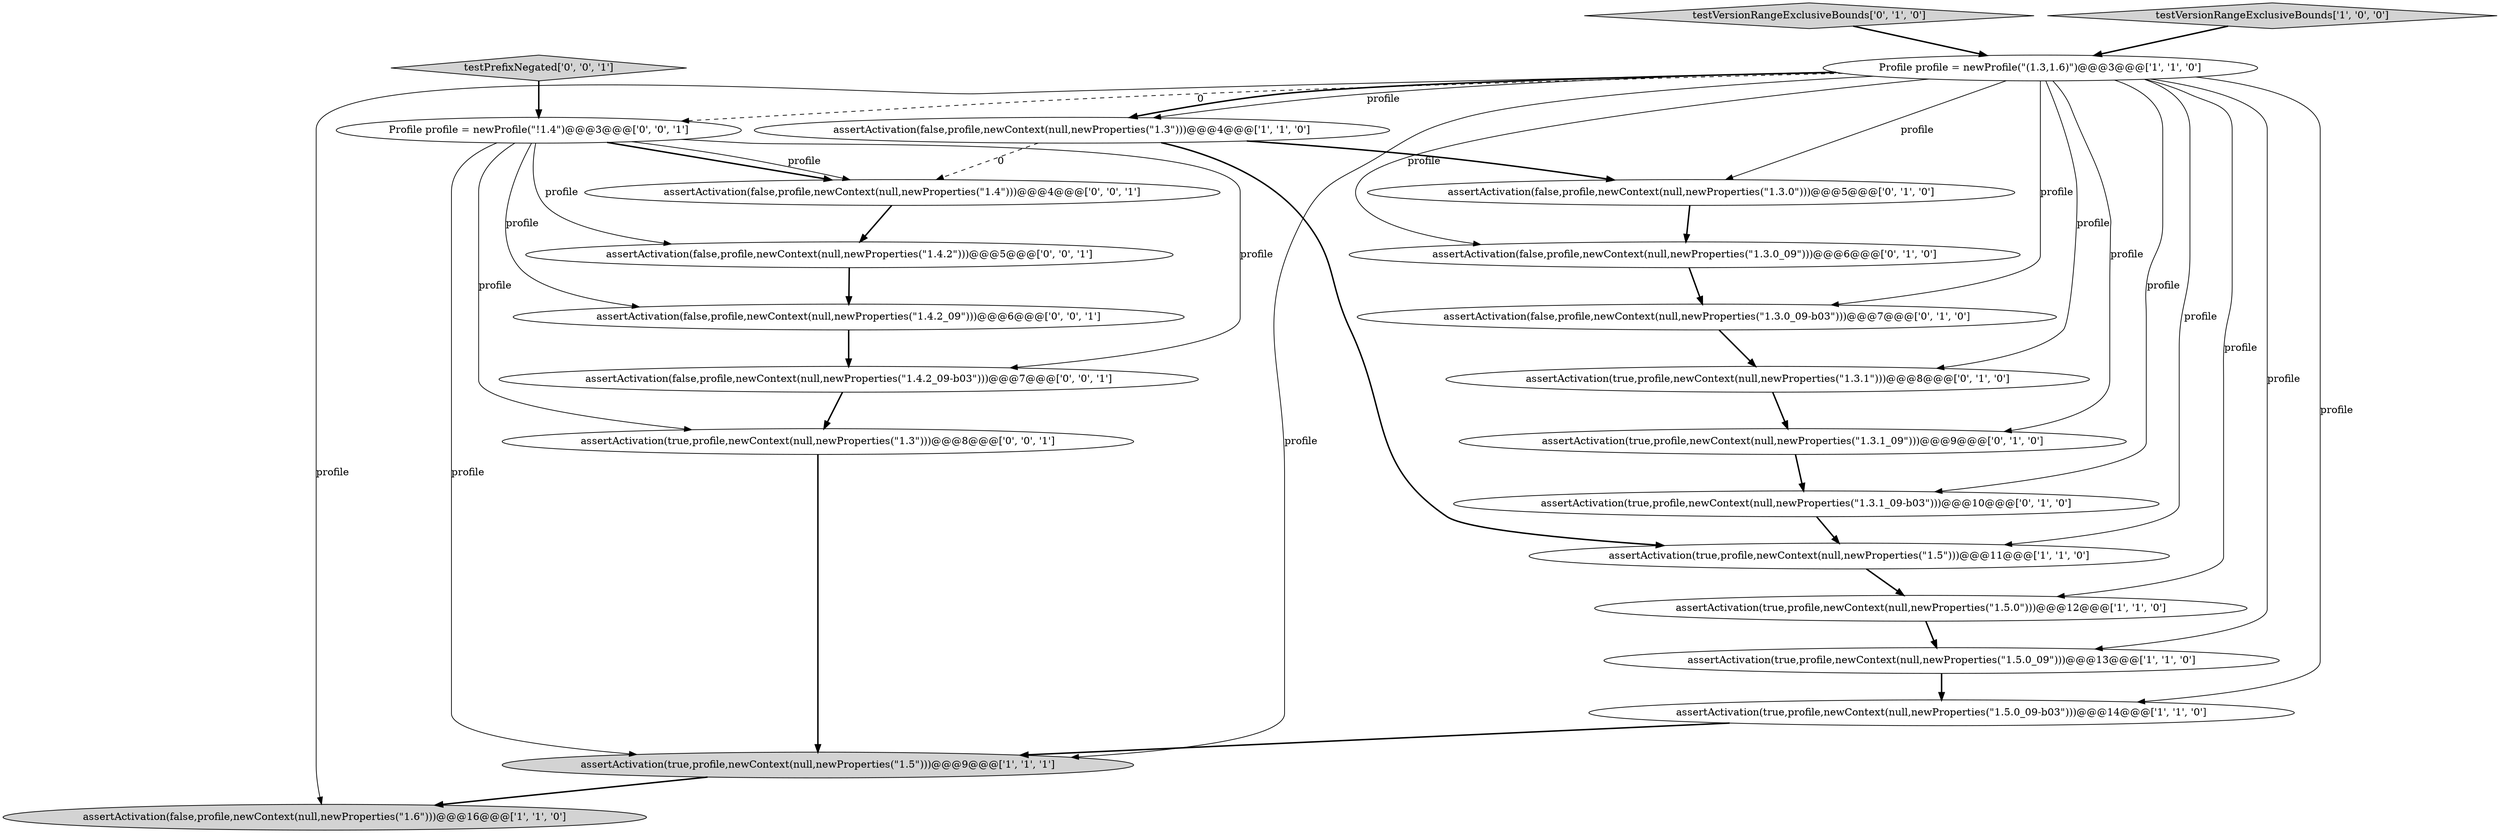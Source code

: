 digraph {
9 [style = filled, label = "assertActivation(true,profile,newContext(null,newProperties(\"1.3.1\")))@@@8@@@['0', '1', '0']", fillcolor = white, shape = ellipse image = "AAA1AAABBB2BBB"];
19 [style = filled, label = "assertActivation(false,profile,newContext(null,newProperties(\"1.4.2_09\")))@@@6@@@['0', '0', '1']", fillcolor = white, shape = ellipse image = "AAA0AAABBB3BBB"];
0 [style = filled, label = "assertActivation(false,profile,newContext(null,newProperties(\"1.3\")))@@@4@@@['1', '1', '0']", fillcolor = white, shape = ellipse image = "AAA0AAABBB1BBB"];
15 [style = filled, label = "assertActivation(false,profile,newContext(null,newProperties(\"1.3.0_09\")))@@@6@@@['0', '1', '0']", fillcolor = white, shape = ellipse image = "AAA1AAABBB2BBB"];
18 [style = filled, label = "Profile profile = newProfile(\"!1.4\")@@@3@@@['0', '0', '1']", fillcolor = white, shape = ellipse image = "AAA0AAABBB3BBB"];
11 [style = filled, label = "testVersionRangeExclusiveBounds['0', '1', '0']", fillcolor = lightgray, shape = diamond image = "AAA0AAABBB2BBB"];
1 [style = filled, label = "assertActivation(true,profile,newContext(null,newProperties(\"1.5\")))@@@11@@@['1', '1', '0']", fillcolor = white, shape = ellipse image = "AAA0AAABBB1BBB"];
20 [style = filled, label = "assertActivation(false,profile,newContext(null,newProperties(\"1.4.2_09-b03\")))@@@7@@@['0', '0', '1']", fillcolor = white, shape = ellipse image = "AAA0AAABBB3BBB"];
10 [style = filled, label = "assertActivation(true,profile,newContext(null,newProperties(\"1.3.1_09\")))@@@9@@@['0', '1', '0']", fillcolor = white, shape = ellipse image = "AAA1AAABBB2BBB"];
7 [style = filled, label = "testVersionRangeExclusiveBounds['1', '0', '0']", fillcolor = lightgray, shape = diamond image = "AAA0AAABBB1BBB"];
16 [style = filled, label = "assertActivation(true,profile,newContext(null,newProperties(\"1.3\")))@@@8@@@['0', '0', '1']", fillcolor = white, shape = ellipse image = "AAA0AAABBB3BBB"];
6 [style = filled, label = "assertActivation(true,profile,newContext(null,newProperties(\"1.5.0\")))@@@12@@@['1', '1', '0']", fillcolor = white, shape = ellipse image = "AAA0AAABBB1BBB"];
14 [style = filled, label = "assertActivation(true,profile,newContext(null,newProperties(\"1.3.1_09-b03\")))@@@10@@@['0', '1', '0']", fillcolor = white, shape = ellipse image = "AAA1AAABBB2BBB"];
13 [style = filled, label = "assertActivation(false,profile,newContext(null,newProperties(\"1.3.0_09-b03\")))@@@7@@@['0', '1', '0']", fillcolor = white, shape = ellipse image = "AAA1AAABBB2BBB"];
5 [style = filled, label = "assertActivation(true,profile,newContext(null,newProperties(\"1.5.0_09\")))@@@13@@@['1', '1', '0']", fillcolor = white, shape = ellipse image = "AAA0AAABBB1BBB"];
2 [style = filled, label = "assertActivation(false,profile,newContext(null,newProperties(\"1.6\")))@@@16@@@['1', '1', '0']", fillcolor = lightgray, shape = ellipse image = "AAA0AAABBB1BBB"];
21 [style = filled, label = "testPrefixNegated['0', '0', '1']", fillcolor = lightgray, shape = diamond image = "AAA0AAABBB3BBB"];
22 [style = filled, label = "assertActivation(false,profile,newContext(null,newProperties(\"1.4.2\")))@@@5@@@['0', '0', '1']", fillcolor = white, shape = ellipse image = "AAA0AAABBB3BBB"];
17 [style = filled, label = "assertActivation(false,profile,newContext(null,newProperties(\"1.4\")))@@@4@@@['0', '0', '1']", fillcolor = white, shape = ellipse image = "AAA0AAABBB3BBB"];
8 [style = filled, label = "Profile profile = newProfile(\"(1.3,1.6)\")@@@3@@@['1', '1', '0']", fillcolor = white, shape = ellipse image = "AAA0AAABBB1BBB"];
3 [style = filled, label = "assertActivation(true,profile,newContext(null,newProperties(\"1.5.0_09-b03\")))@@@14@@@['1', '1', '0']", fillcolor = white, shape = ellipse image = "AAA0AAABBB1BBB"];
4 [style = filled, label = "assertActivation(true,profile,newContext(null,newProperties(\"1.5\")))@@@9@@@['1', '1', '1']", fillcolor = lightgray, shape = ellipse image = "AAA0AAABBB1BBB"];
12 [style = filled, label = "assertActivation(false,profile,newContext(null,newProperties(\"1.3.0\")))@@@5@@@['0', '1', '0']", fillcolor = white, shape = ellipse image = "AAA1AAABBB2BBB"];
22->19 [style = bold, label=""];
8->14 [style = solid, label="profile"];
8->4 [style = solid, label="profile"];
8->10 [style = solid, label="profile"];
7->8 [style = bold, label=""];
8->18 [style = dashed, label="0"];
16->4 [style = bold, label=""];
8->2 [style = solid, label="profile"];
20->16 [style = bold, label=""];
8->0 [style = bold, label=""];
18->4 [style = solid, label="profile"];
8->6 [style = solid, label="profile"];
8->12 [style = solid, label="profile"];
12->15 [style = bold, label=""];
8->13 [style = solid, label="profile"];
19->20 [style = bold, label=""];
8->1 [style = solid, label="profile"];
8->9 [style = solid, label="profile"];
1->6 [style = bold, label=""];
0->1 [style = bold, label=""];
4->2 [style = bold, label=""];
14->1 [style = bold, label=""];
18->20 [style = solid, label="profile"];
8->3 [style = solid, label="profile"];
8->15 [style = solid, label="profile"];
8->0 [style = solid, label="profile"];
18->16 [style = solid, label="profile"];
0->12 [style = bold, label=""];
11->8 [style = bold, label=""];
21->18 [style = bold, label=""];
18->22 [style = solid, label="profile"];
15->13 [style = bold, label=""];
6->5 [style = bold, label=""];
0->17 [style = dashed, label="0"];
8->5 [style = solid, label="profile"];
18->17 [style = bold, label=""];
17->22 [style = bold, label=""];
5->3 [style = bold, label=""];
13->9 [style = bold, label=""];
18->19 [style = solid, label="profile"];
18->17 [style = solid, label="profile"];
10->14 [style = bold, label=""];
3->4 [style = bold, label=""];
9->10 [style = bold, label=""];
}
